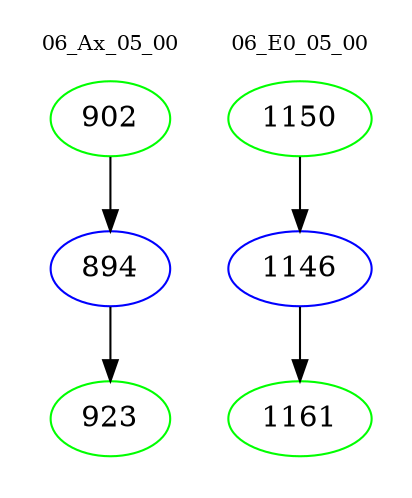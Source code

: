 digraph{
subgraph cluster_0 {
color = white
label = "06_Ax_05_00";
fontsize=10;
T0_902 [label="902", color="green"]
T0_902 -> T0_894 [color="black"]
T0_894 [label="894", color="blue"]
T0_894 -> T0_923 [color="black"]
T0_923 [label="923", color="green"]
}
subgraph cluster_1 {
color = white
label = "06_E0_05_00";
fontsize=10;
T1_1150 [label="1150", color="green"]
T1_1150 -> T1_1146 [color="black"]
T1_1146 [label="1146", color="blue"]
T1_1146 -> T1_1161 [color="black"]
T1_1161 [label="1161", color="green"]
}
}
